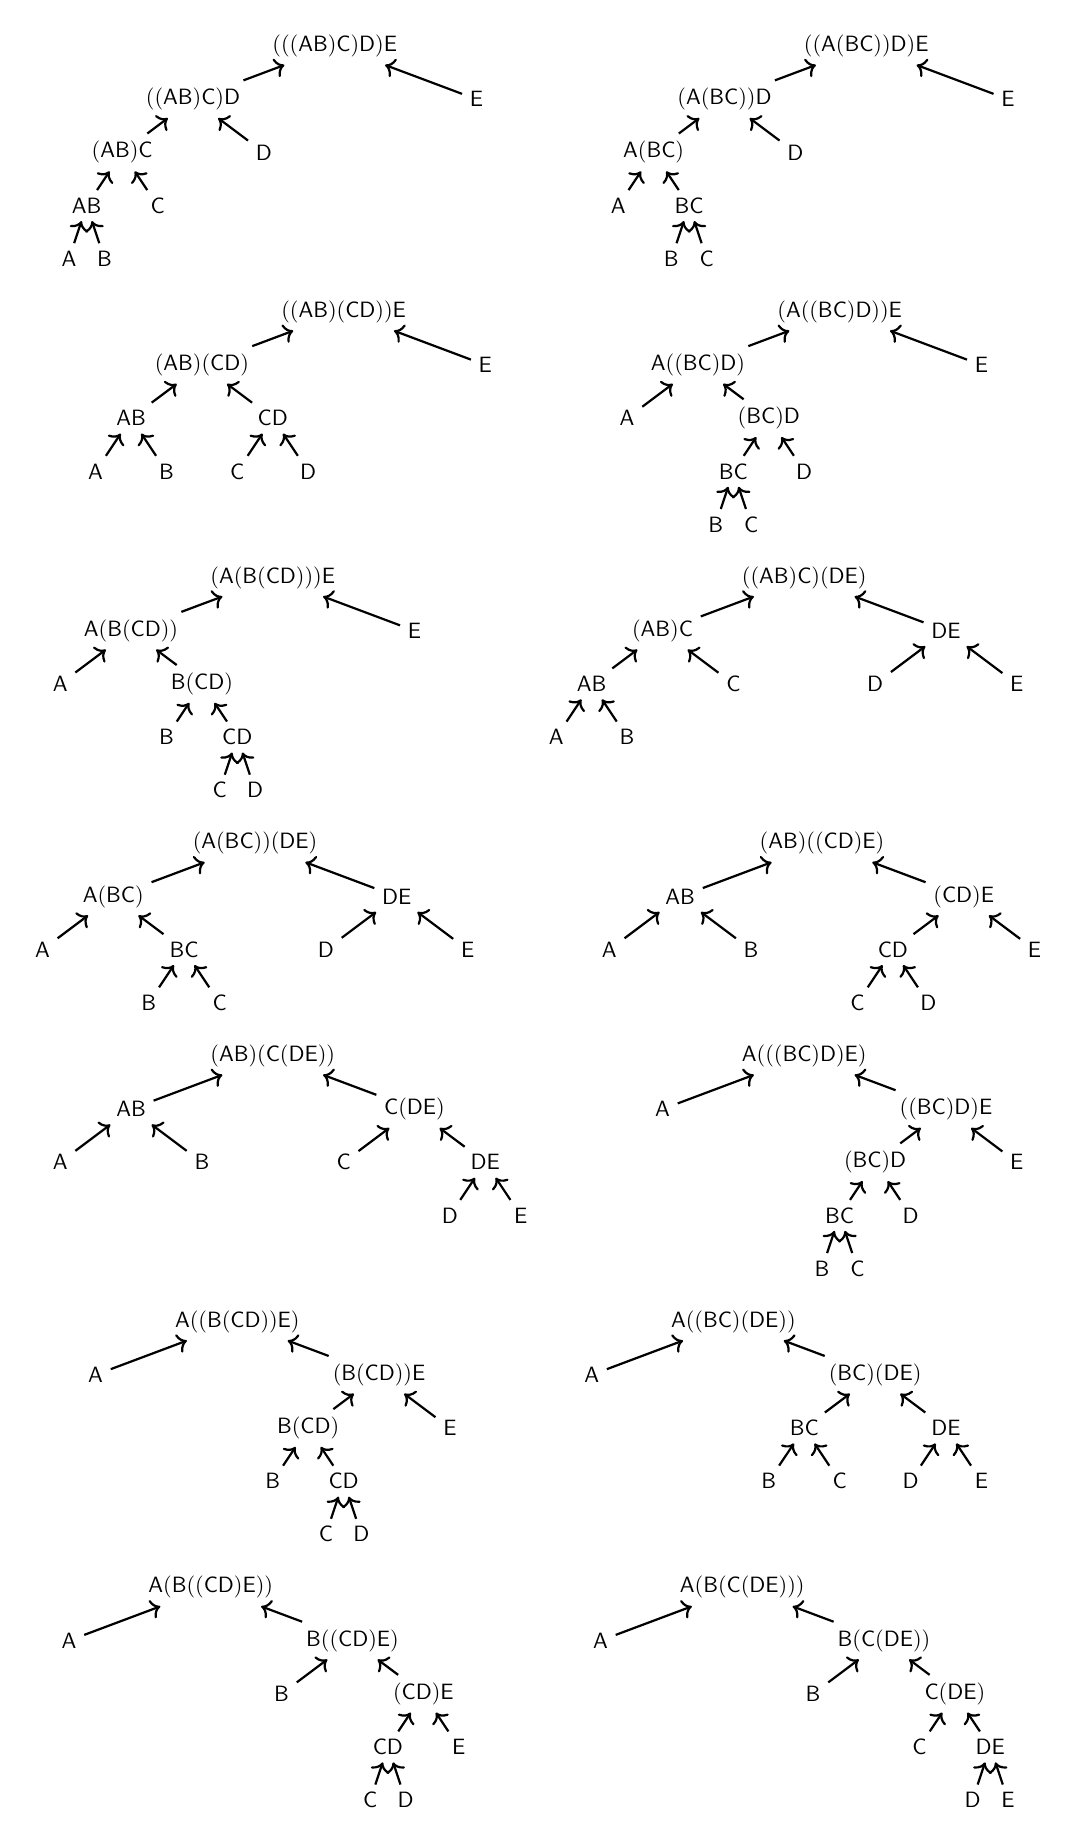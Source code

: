\begin{tikzpicture}[scale=0.9]
  \node[scale=0.8] (536) at (-6.625,-2.75) {$\mathsf{A}$};
  \node[scale=0.8] (537) at (-6.125,-2.75) {$\mathsf{B}$};
  \node[scale=0.8] (535) at (-6.375,-2.0) {$\mathsf{AB}$};
  \node[scale=0.8] (538) at (-5.375,-2.0) {$\mathsf{C}$};
  \node[scale=0.8] (534) at (-5.875,-1.25) {$\mathsf{(AB)C}$};
  \node[scale=0.8] (539) at (-3.875,-1.25) {$\mathsf{D}$};
  \node[scale=0.8] (533) at (-4.875,-0.5) {$\mathsf{((AB)C)D}$};
  \node[scale=0.8] (540) at (-0.875,-0.5) {$\mathsf{E}$};
  \node[scale=0.8] (532) at (-2.875,0.25) {$\mathsf{(((AB)C)D)E}$};
  \path[draw,thick,->] (536) -- (535);
  \path[draw,thick,->] (537) -- (535);
  \path[draw,thick,->] (535) -- (534);
  \path[draw,thick,->] (538) -- (534);
  \path[draw,thick,->] (534) -- (533);
  \path[draw,thick,->] (539) -- (533);
  \path[draw,thick,->] (533) -- (532);
  \path[draw,thick,->] (540) -- (532);
  \node[scale=0.8] (310) at (1.125,-2.0) {$\mathsf{A}$};
  \node[scale=0.8] (312) at (1.875,-2.75) {$\mathsf{B}$};
  \node[scale=0.8] (313) at (2.375,-2.75) {$\mathsf{C}$};
  \node[scale=0.8] (311) at (2.125,-2.0) {$\mathsf{BC}$};
  \node[scale=0.8] (309) at (1.625,-1.25) {$\mathsf{A(BC)}$};
  \node[scale=0.8] (314) at (3.625,-1.25) {$\mathsf{D}$};
  \node[scale=0.8] (308) at (2.625,-0.5) {$\mathsf{(A(BC))D}$};
  \node[scale=0.8] (315) at (6.625,-0.5) {$\mathsf{E}$};
  \node[scale=0.8] (307) at (4.625,0.25) {$\mathsf{((A(BC))D)E}$};
  \path[draw,thick,->] (312) -- (311);
  \path[draw,thick,->] (313) -- (311);
  \path[draw,thick,->] (310) -- (309);
  \path[draw,thick,->] (311) -- (309);
  \path[draw,thick,->] (309) -- (308);
  \path[draw,thick,->] (314) -- (308);
  \path[draw,thick,->] (308) -- (307);
  \path[draw,thick,->] (315) -- (307);
  \node[scale=0.8] (301) at (-6.25,-5.75) {$\mathsf{A}$};
  \node[scale=0.8] (302) at (-5.25,-5.75) {$\mathsf{B}$};
  \node[scale=0.8] (300) at (-5.75,-5.0) {$\mathsf{AB}$};
  \node[scale=0.8] (304) at (-4.25,-5.75) {$\mathsf{C}$};
  \node[scale=0.8] (305) at (-3.25,-5.75) {$\mathsf{D}$};
  \node[scale=0.8] (303) at (-3.75,-5.0) {$\mathsf{CD}$};
  \node[scale=0.8] (299) at (-4.75,-4.25) {$\mathsf{(AB)(CD)}$};
  \node[scale=0.8] (306) at (-0.75,-4.25) {$\mathsf{E}$};
  \node[scale=0.8] (298) at (-2.75,-3.5) {$\mathsf{((AB)(CD))E}$};
  \path[draw,thick,->] (301) -- (300);
  \path[draw,thick,->] (302) -- (300);
  \path[draw,thick,->] (304) -- (303);
  \path[draw,thick,->] (305) -- (303);
  \path[draw,thick,->] (300) -- (299);
  \path[draw,thick,->] (303) -- (299);
  \path[draw,thick,->] (299) -- (298);
  \path[draw,thick,->] (306) -- (298);
  \node[scale=0.8] (498) at (1.25,-5.0) {$\mathsf{A}$};
  \node[scale=0.8] (501) at (2.5,-6.5) {$\mathsf{B}$};
  \node[scale=0.8] (502) at (3.0,-6.5) {$\mathsf{C}$};
  \node[scale=0.8] (500) at (2.75,-5.75) {$\mathsf{BC}$};
  \node[scale=0.8] (503) at (3.75,-5.75) {$\mathsf{D}$};
  \node[scale=0.8] (499) at (3.25,-5.0) {$\mathsf{(BC)D}$};
  \node[scale=0.8] (497) at (2.25,-4.25) {$\mathsf{A((BC)D)}$};
  \node[scale=0.8] (504) at (6.25,-4.25) {$\mathsf{E}$};
  \node[scale=0.8] (496) at (4.25,-3.5) {$\mathsf{(A((BC)D))E}$};
  \path[draw,thick,->] (501) -- (500);
  \path[draw,thick,->] (502) -- (500);
  \path[draw,thick,->] (500) -- (499);
  \path[draw,thick,->] (503) -- (499);
  \path[draw,thick,->] (498) -- (497);
  \path[draw,thick,->] (499) -- (497);
  \path[draw,thick,->] (497) -- (496);
  \path[draw,thick,->] (504) -- (496);
  \node[scale=0.8] (516) at (-6.75,-8.75) {$\mathsf{A}$};
  \node[scale=0.8] (518) at (-5.25,-9.5) {$\mathsf{B}$};
  \node[scale=0.8] (520) at (-4.5,-10.25) {$\mathsf{C}$};
  \node[scale=0.8] (521) at (-4.0,-10.25) {$\mathsf{D}$};
  \node[scale=0.8] (519) at (-4.25,-9.5) {$\mathsf{CD}$};
  \node[scale=0.8] (517) at (-4.75,-8.75) {$\mathsf{B(CD)}$};
  \node[scale=0.8] (515) at (-5.75,-8.0) {$\mathsf{A(B(CD))}$};
  \node[scale=0.8] (522) at (-1.75,-8.0) {$\mathsf{E}$};
  \node[scale=0.8] (514) at (-3.75,-7.25) {$\mathsf{(A(B(CD)))E}$};
  \path[draw,thick,->] (520) -- (519);
  \path[draw,thick,->] (521) -- (519);
  \path[draw,thick,->] (518) -- (517);
  \path[draw,thick,->] (519) -- (517);
  \path[draw,thick,->] (516) -- (515);
  \path[draw,thick,->] (517) -- (515);
  \path[draw,thick,->] (515) -- (514);
  \path[draw,thick,->] (522) -- (514);
  \node[scale=0.8] (526) at (0.25,-9.5) {$\mathsf{A}$};
  \node[scale=0.8] (527) at (1.25,-9.5) {$\mathsf{B}$};
  \node[scale=0.8] (525) at (0.75,-8.75) {$\mathsf{AB}$};
  \node[scale=0.8] (528) at (2.75,-8.75) {$\mathsf{C}$};
  \node[scale=0.8] (524) at (1.75,-8.0) {$\mathsf{(AB)C}$};
  \node[scale=0.8] (530) at (4.75,-8.75) {$\mathsf{D}$};
  \node[scale=0.8] (531) at (6.75,-8.75) {$\mathsf{E}$};
  \node[scale=0.8] (529) at (5.75,-8.0) {$\mathsf{DE}$};
  \node[scale=0.8] (523) at (3.75,-7.25) {$\mathsf{((AB)C)(DE)}$};
  \path[draw,thick,->] (526) -- (525);
  \path[draw,thick,->] (527) -- (525);
  \path[draw,thick,->] (525) -- (524);
  \path[draw,thick,->] (528) -- (524);
  \path[draw,thick,->] (530) -- (529);
  \path[draw,thick,->] (531) -- (529);
  \path[draw,thick,->] (524) -- (523);
  \path[draw,thick,->] (529) -- (523);
  \node[scale=0.8] (489) at (-7.0,-12.5) {$\mathsf{A}$};
  \node[scale=0.8] (491) at (-5.5,-13.25) {$\mathsf{B}$};
  \node[scale=0.8] (492) at (-4.5,-13.25) {$\mathsf{C}$};
  \node[scale=0.8] (490) at (-5.0,-12.5) {$\mathsf{BC}$};
  \node[scale=0.8] (488) at (-6.0,-11.75) {$\mathsf{A(BC)}$};
  \node[scale=0.8] (494) at (-3.0,-12.5) {$\mathsf{D}$};
  \node[scale=0.8] (495) at (-1.0,-12.5) {$\mathsf{E}$};
  \node[scale=0.8] (493) at (-2.0,-11.75) {$\mathsf{DE}$};
  \node[scale=0.8] (487) at (-4.0,-11.0) {$\mathsf{(A(BC))(DE)}$};
  \path[draw,thick,->] (491) -- (490);
  \path[draw,thick,->] (492) -- (490);
  \path[draw,thick,->] (489) -- (488);
  \path[draw,thick,->] (490) -- (488);
  \path[draw,thick,->] (494) -- (493);
  \path[draw,thick,->] (495) -- (493);
  \path[draw,thick,->] (488) -- (487);
  \path[draw,thick,->] (493) -- (487);
  \node[scale=0.8] (471) at (1.0,-12.5) {$\mathsf{A}$};
  \node[scale=0.8] (472) at (3.0,-12.5) {$\mathsf{B}$};
  \node[scale=0.8] (470) at (2.0,-11.75) {$\mathsf{AB}$};
  \node[scale=0.8] (475) at (4.5,-13.25) {$\mathsf{C}$};
  \node[scale=0.8] (476) at (5.5,-13.25) {$\mathsf{D}$};
  \node[scale=0.8] (474) at (5.0,-12.5) {$\mathsf{CD}$};
  \node[scale=0.8] (477) at (7.0,-12.5) {$\mathsf{E}$};
  \node[scale=0.8] (473) at (6.0,-11.75) {$\mathsf{(CD)E}$};
  \node[scale=0.8] (469) at (4.0,-11.0) {$\mathsf{(AB)((CD)E)}$};
  \path[draw,thick,->] (471) -- (470);
  \path[draw,thick,->] (472) -- (470);
  \path[draw,thick,->] (475) -- (474);
  \path[draw,thick,->] (476) -- (474);
  \path[draw,thick,->] (474) -- (473);
  \path[draw,thick,->] (477) -- (473);
  \path[draw,thick,->] (470) -- (469);
  \path[draw,thick,->] (473) -- (469);
  \node[scale=0.8] (381) at (-6.75,-15.5) {$\mathsf{A}$};
  \node[scale=0.8] (382) at (-4.75,-15.5) {$\mathsf{B}$};
  \node[scale=0.8] (380) at (-5.75,-14.75) {$\mathsf{AB}$};
  \node[scale=0.8] (384) at (-2.75,-15.5) {$\mathsf{C}$};
  \node[scale=0.8] (386) at (-1.25,-16.25) {$\mathsf{D}$};
  \node[scale=0.8] (387) at (-0.25,-16.25) {$\mathsf{E}$};
  \node[scale=0.8] (385) at (-0.75,-15.5) {$\mathsf{DE}$};
  \node[scale=0.8] (383) at (-1.75,-14.75) {$\mathsf{C(DE)}$};
  \node[scale=0.8] (379) at (-3.75,-14.0) {$\mathsf{(AB)(C(DE))}$};
  \path[draw,thick,->] (381) -- (380);
  \path[draw,thick,->] (382) -- (380);
  \path[draw,thick,->] (386) -- (385);
  \path[draw,thick,->] (387) -- (385);
  \path[draw,thick,->] (384) -- (383);
  \path[draw,thick,->] (385) -- (383);
  \path[draw,thick,->] (380) -- (379);
  \path[draw,thick,->] (383) -- (379);
  \node[scale=0.8] (479) at (1.75,-14.75) {$\mathsf{A}$};
  \node[scale=0.8] (483) at (4.0,-17.0) {$\mathsf{B}$};
  \node[scale=0.8] (484) at (4.5,-17.0) {$\mathsf{C}$};
  \node[scale=0.8] (482) at (4.25,-16.25) {$\mathsf{BC}$};
  \node[scale=0.8] (485) at (5.25,-16.25) {$\mathsf{D}$};
  \node[scale=0.8] (481) at (4.75,-15.5) {$\mathsf{(BC)D}$};
  \node[scale=0.8] (486) at (6.75,-15.5) {$\mathsf{E}$};
  \node[scale=0.8] (480) at (5.75,-14.75) {$\mathsf{((BC)D)E}$};
  \node[scale=0.8] (478) at (3.75,-14.0) {$\mathsf{A(((BC)D)E)}$};
  \path[draw,thick,->] (483) -- (482);
  \path[draw,thick,->] (484) -- (482);
  \path[draw,thick,->] (482) -- (481);
  \path[draw,thick,->] (485) -- (481);
  \path[draw,thick,->] (481) -- (480);
  \path[draw,thick,->] (486) -- (480);
  \path[draw,thick,->] (479) -- (478);
  \path[draw,thick,->] (480) -- (478);
  \node[scale=0.8] (398) at (-6.25,-18.5) {$\mathsf{A}$};
  \node[scale=0.8] (401) at (-3.75,-20.0) {$\mathsf{B}$};
  \node[scale=0.8] (403) at (-3.0,-20.75) {$\mathsf{C}$};
  \node[scale=0.8] (404) at (-2.5,-20.75) {$\mathsf{D}$};
  \node[scale=0.8] (402) at (-2.75,-20.0) {$\mathsf{CD}$};
  \node[scale=0.8] (400) at (-3.25,-19.25) {$\mathsf{B(CD)}$};
  \node[scale=0.8] (405) at (-1.25,-19.25) {$\mathsf{E}$};
  \node[scale=0.8] (399) at (-2.25,-18.5) {$\mathsf{(B(CD))E}$};
  \node[scale=0.8] (397) at (-4.25,-17.75) {$\mathsf{A((B(CD))E)}$};
  \path[draw,thick,->] (403) -- (402);
  \path[draw,thick,->] (404) -- (402);
  \path[draw,thick,->] (401) -- (400);
  \path[draw,thick,->] (402) -- (400);
  \path[draw,thick,->] (400) -- (399);
  \path[draw,thick,->] (405) -- (399);
  \path[draw,thick,->] (398) -- (397);
  \path[draw,thick,->] (399) -- (397);
  \node[scale=0.8] (281) at (0.75,-18.5) {$\mathsf{A}$};
  \node[scale=0.8] (284) at (3.25,-20.0) {$\mathsf{B}$};
  \node[scale=0.8] (285) at (4.25,-20.0) {$\mathsf{C}$};
  \node[scale=0.8] (283) at (3.75,-19.25) {$\mathsf{BC}$};
  \node[scale=0.8] (287) at (5.25,-20.0) {$\mathsf{D}$};
  \node[scale=0.8] (288) at (6.25,-20.0) {$\mathsf{E}$};
  \node[scale=0.8] (286) at (5.75,-19.25) {$\mathsf{DE}$};
  \node[scale=0.8] (282) at (4.75,-18.5) {$\mathsf{(BC)(DE)}$};
  \node[scale=0.8] (280) at (2.75,-17.75) {$\mathsf{A((BC)(DE))}$};
  \path[draw,thick,->] (284) -- (283);
  \path[draw,thick,->] (285) -- (283);
  \path[draw,thick,->] (287) -- (286);
  \path[draw,thick,->] (288) -- (286);
  \path[draw,thick,->] (283) -- (282);
  \path[draw,thick,->] (286) -- (282);
  \path[draw,thick,->] (281) -- (280);
  \path[draw,thick,->] (282) -- (280);
  \node[scale=0.8] (506) at (-6.625,-22.25) {$\mathsf{A}$};
  \node[scale=0.8] (508) at (-3.625,-23.0) {$\mathsf{B}$};
  \node[scale=0.8] (511) at (-2.375,-24.5) {$\mathsf{C}$};
  \node[scale=0.8] (512) at (-1.875,-24.5) {$\mathsf{D}$};
  \node[scale=0.8] (510) at (-2.125,-23.75) {$\mathsf{CD}$};
  \node[scale=0.8] (513) at (-1.125,-23.75) {$\mathsf{E}$};
  \node[scale=0.8] (509) at (-1.625,-23.0) {$\mathsf{(CD)E}$};
  \node[scale=0.8] (507) at (-2.625,-22.25) {$\mathsf{B((CD)E)}$};
  \node[scale=0.8] (505) at (-4.625,-21.5) {$\mathsf{A(B((CD)E))}$};
  \path[draw,thick,->] (511) -- (510);
  \path[draw,thick,->] (512) -- (510);
  \path[draw,thick,->] (510) -- (509);
  \path[draw,thick,->] (513) -- (509);
  \path[draw,thick,->] (508) -- (507);
  \path[draw,thick,->] (509) -- (507);
  \path[draw,thick,->] (506) -- (505);
  \path[draw,thick,->] (507) -- (505);
  \node[scale=0.8] (209) at (0.875,-22.25) {$\mathsf{A}$};
  \node[scale=0.8] (211) at (3.875,-23.0) {$\mathsf{B}$};
  \node[scale=0.8] (213) at (5.375,-23.75) {$\mathsf{C}$};
  \node[scale=0.8] (215) at (6.125,-24.5) {$\mathsf{D}$};
  \node[scale=0.8] (216) at (6.625,-24.5) {$\mathsf{E}$};
  \node[scale=0.8] (214) at (6.375,-23.75) {$\mathsf{DE}$};
  \node[scale=0.8] (212) at (5.875,-23.0) {$\mathsf{C(DE)}$};
  \node[scale=0.8] (210) at (4.875,-22.25) {$\mathsf{B(C(DE))}$};
  \node[scale=0.8] (208) at (2.875,-21.5) {$\mathsf{A(B(C(DE)))}$};
  \path[draw,thick,->] (215) -- (214);
  \path[draw,thick,->] (216) -- (214);
  \path[draw,thick,->] (213) -- (212);
  \path[draw,thick,->] (214) -- (212);
  \path[draw,thick,->] (211) -- (210);
  \path[draw,thick,->] (212) -- (210);
  \path[draw,thick,->] (209) -- (208);
  \path[draw,thick,->] (210) -- (208);
\end{tikzpicture}
